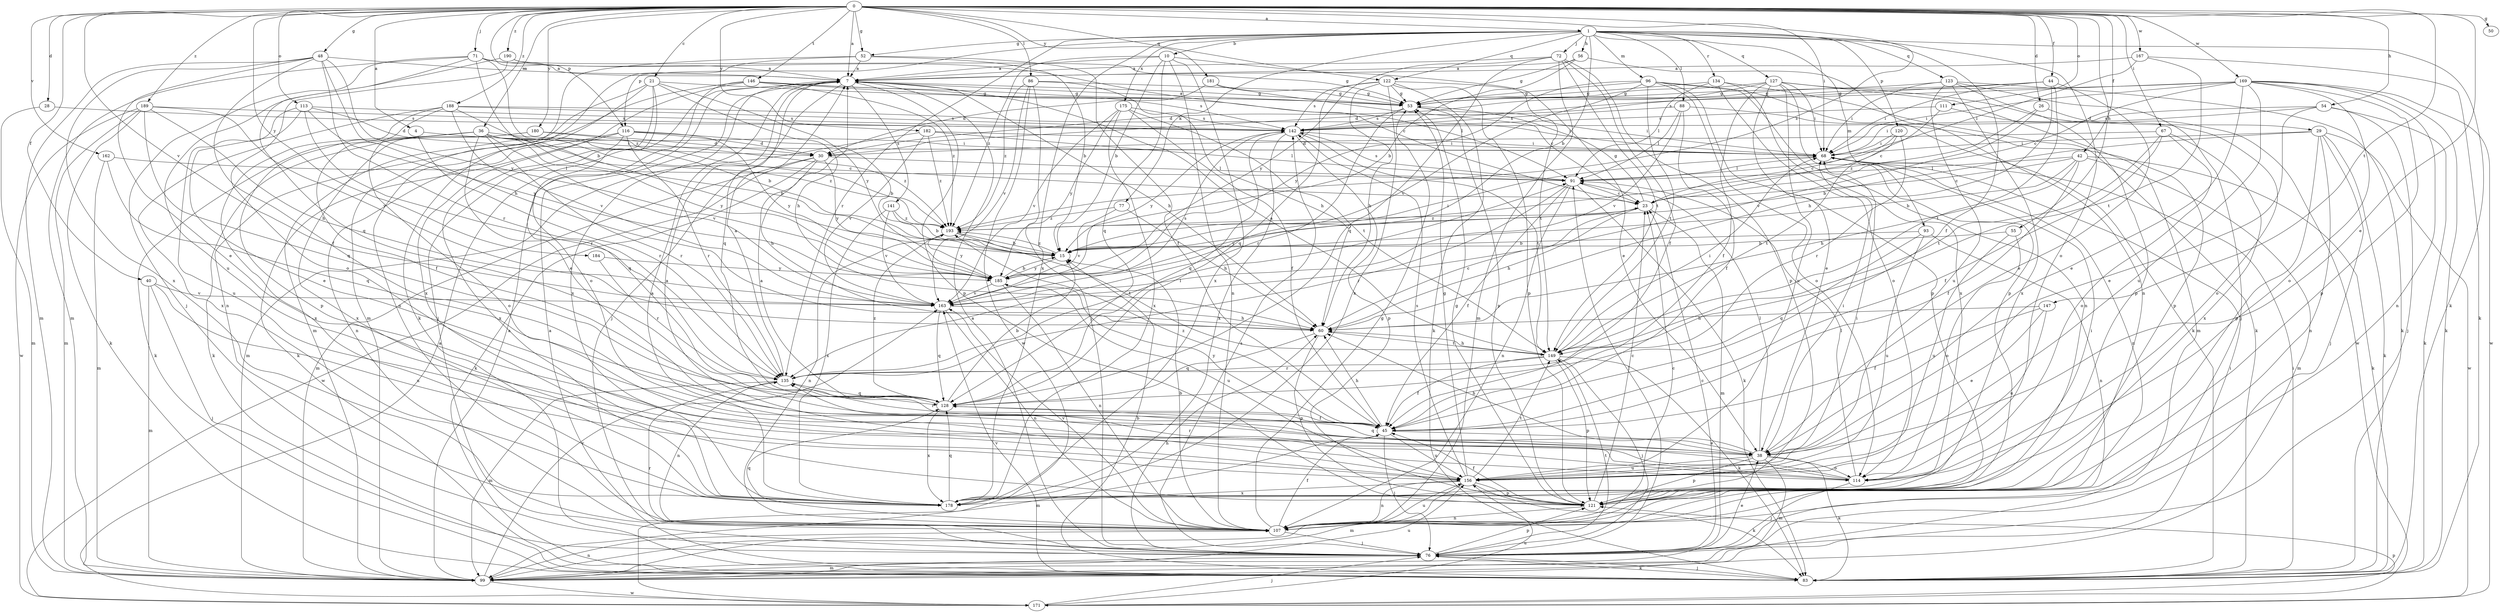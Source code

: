 strict digraph  {
0;
1;
4;
7;
10;
15;
21;
23;
26;
28;
29;
30;
36;
38;
40;
42;
44;
45;
48;
50;
52;
53;
54;
55;
56;
60;
67;
68;
71;
72;
76;
77;
83;
86;
88;
91;
93;
96;
99;
107;
111;
113;
114;
116;
120;
121;
122;
123;
127;
128;
134;
135;
141;
142;
146;
147;
149;
156;
162;
163;
167;
169;
171;
175;
178;
180;
181;
182;
184;
185;
188;
189;
190;
193;
0 -> 1  [label=a];
0 -> 4  [label=a];
0 -> 7  [label=a];
0 -> 21  [label=c];
0 -> 26  [label=d];
0 -> 28  [label=d];
0 -> 36  [label=e];
0 -> 38  [label=e];
0 -> 40  [label=f];
0 -> 42  [label=f];
0 -> 44  [label=f];
0 -> 48  [label=g];
0 -> 50  [label=g];
0 -> 52  [label=g];
0 -> 54  [label=h];
0 -> 55  [label=h];
0 -> 67  [label=i];
0 -> 68  [label=i];
0 -> 71  [label=j];
0 -> 86  [label=l];
0 -> 111  [label=o];
0 -> 113  [label=o];
0 -> 116  [label=p];
0 -> 122  [label=q];
0 -> 146  [label=t];
0 -> 147  [label=t];
0 -> 162  [label=v];
0 -> 163  [label=v];
0 -> 167  [label=w];
0 -> 169  [label=w];
0 -> 180  [label=y];
0 -> 181  [label=y];
0 -> 182  [label=y];
0 -> 184  [label=y];
0 -> 188  [label=z];
0 -> 189  [label=z];
0 -> 190  [label=z];
0 -> 193  [label=z];
1 -> 10  [label=b];
1 -> 15  [label=b];
1 -> 45  [label=f];
1 -> 52  [label=g];
1 -> 56  [label=h];
1 -> 72  [label=j];
1 -> 77  [label=k];
1 -> 83  [label=k];
1 -> 88  [label=l];
1 -> 93  [label=m];
1 -> 96  [label=m];
1 -> 114  [label=o];
1 -> 116  [label=p];
1 -> 120  [label=p];
1 -> 122  [label=q];
1 -> 123  [label=q];
1 -> 127  [label=q];
1 -> 134  [label=r];
1 -> 135  [label=r];
1 -> 175  [label=x];
1 -> 178  [label=x];
4 -> 68  [label=i];
4 -> 135  [label=r];
7 -> 53  [label=g];
7 -> 60  [label=h];
7 -> 76  [label=j];
7 -> 121  [label=p];
7 -> 128  [label=q];
7 -> 141  [label=s];
7 -> 178  [label=x];
10 -> 7  [label=a];
10 -> 15  [label=b];
10 -> 38  [label=e];
10 -> 107  [label=n];
10 -> 128  [label=q];
10 -> 178  [label=x];
10 -> 193  [label=z];
15 -> 68  [label=i];
15 -> 185  [label=y];
15 -> 193  [label=z];
21 -> 53  [label=g];
21 -> 60  [label=h];
21 -> 76  [label=j];
21 -> 99  [label=m];
21 -> 107  [label=n];
21 -> 114  [label=o];
21 -> 185  [label=y];
23 -> 53  [label=g];
23 -> 60  [label=h];
23 -> 99  [label=m];
23 -> 185  [label=y];
23 -> 193  [label=z];
26 -> 29  [label=d];
26 -> 163  [label=v];
26 -> 193  [label=z];
28 -> 99  [label=m];
28 -> 142  [label=s];
29 -> 15  [label=b];
29 -> 68  [label=i];
29 -> 76  [label=j];
29 -> 83  [label=k];
29 -> 107  [label=n];
29 -> 121  [label=p];
29 -> 171  [label=w];
30 -> 60  [label=h];
30 -> 83  [label=k];
30 -> 91  [label=l];
30 -> 99  [label=m];
30 -> 171  [label=w];
30 -> 185  [label=y];
36 -> 15  [label=b];
36 -> 23  [label=c];
36 -> 68  [label=i];
36 -> 83  [label=k];
36 -> 114  [label=o];
36 -> 128  [label=q];
36 -> 135  [label=r];
36 -> 163  [label=v];
36 -> 178  [label=x];
36 -> 185  [label=y];
36 -> 193  [label=z];
38 -> 60  [label=h];
38 -> 68  [label=i];
38 -> 83  [label=k];
38 -> 91  [label=l];
38 -> 99  [label=m];
38 -> 114  [label=o];
38 -> 121  [label=p];
38 -> 128  [label=q];
38 -> 156  [label=u];
40 -> 76  [label=j];
40 -> 99  [label=m];
40 -> 156  [label=u];
40 -> 163  [label=v];
42 -> 15  [label=b];
42 -> 23  [label=c];
42 -> 45  [label=f];
42 -> 60  [label=h];
42 -> 83  [label=k];
42 -> 91  [label=l];
42 -> 99  [label=m];
44 -> 30  [label=d];
44 -> 38  [label=e];
44 -> 53  [label=g];
44 -> 60  [label=h];
44 -> 68  [label=i];
44 -> 149  [label=t];
45 -> 38  [label=e];
45 -> 60  [label=h];
45 -> 76  [label=j];
45 -> 99  [label=m];
45 -> 135  [label=r];
45 -> 156  [label=u];
45 -> 185  [label=y];
45 -> 193  [label=z];
48 -> 7  [label=a];
48 -> 38  [label=e];
48 -> 45  [label=f];
48 -> 60  [label=h];
48 -> 99  [label=m];
48 -> 135  [label=r];
48 -> 178  [label=x];
48 -> 185  [label=y];
52 -> 7  [label=a];
52 -> 15  [label=b];
52 -> 45  [label=f];
52 -> 83  [label=k];
52 -> 99  [label=m];
53 -> 7  [label=a];
53 -> 68  [label=i];
53 -> 121  [label=p];
53 -> 135  [label=r];
53 -> 142  [label=s];
54 -> 38  [label=e];
54 -> 68  [label=i];
54 -> 76  [label=j];
54 -> 83  [label=k];
54 -> 142  [label=s];
55 -> 15  [label=b];
55 -> 114  [label=o];
55 -> 156  [label=u];
56 -> 7  [label=a];
56 -> 15  [label=b];
56 -> 53  [label=g];
56 -> 107  [label=n];
60 -> 23  [label=c];
60 -> 121  [label=p];
60 -> 128  [label=q];
60 -> 149  [label=t];
67 -> 30  [label=d];
67 -> 45  [label=f];
67 -> 114  [label=o];
67 -> 149  [label=t];
67 -> 178  [label=x];
68 -> 91  [label=l];
68 -> 107  [label=n];
71 -> 7  [label=a];
71 -> 15  [label=b];
71 -> 23  [label=c];
71 -> 76  [label=j];
71 -> 99  [label=m];
71 -> 128  [label=q];
71 -> 193  [label=z];
72 -> 7  [label=a];
72 -> 45  [label=f];
72 -> 99  [label=m];
72 -> 121  [label=p];
72 -> 128  [label=q];
72 -> 149  [label=t];
72 -> 185  [label=y];
76 -> 7  [label=a];
76 -> 23  [label=c];
76 -> 38  [label=e];
76 -> 60  [label=h];
76 -> 83  [label=k];
76 -> 91  [label=l];
76 -> 99  [label=m];
76 -> 121  [label=p];
76 -> 135  [label=r];
76 -> 142  [label=s];
76 -> 149  [label=t];
77 -> 60  [label=h];
77 -> 163  [label=v];
77 -> 193  [label=z];
83 -> 7  [label=a];
83 -> 15  [label=b];
83 -> 68  [label=i];
83 -> 76  [label=j];
83 -> 163  [label=v];
86 -> 53  [label=g];
86 -> 60  [label=h];
86 -> 76  [label=j];
86 -> 163  [label=v];
86 -> 171  [label=w];
86 -> 193  [label=z];
88 -> 45  [label=f];
88 -> 91  [label=l];
88 -> 121  [label=p];
88 -> 142  [label=s];
88 -> 163  [label=v];
91 -> 23  [label=c];
91 -> 45  [label=f];
91 -> 83  [label=k];
91 -> 107  [label=n];
91 -> 135  [label=r];
91 -> 142  [label=s];
93 -> 15  [label=b];
93 -> 107  [label=n];
93 -> 128  [label=q];
93 -> 156  [label=u];
96 -> 53  [label=g];
96 -> 83  [label=k];
96 -> 107  [label=n];
96 -> 114  [label=o];
96 -> 121  [label=p];
96 -> 149  [label=t];
96 -> 163  [label=v];
96 -> 185  [label=y];
99 -> 7  [label=a];
99 -> 68  [label=i];
99 -> 107  [label=n];
99 -> 156  [label=u];
99 -> 163  [label=v];
99 -> 171  [label=w];
107 -> 15  [label=b];
107 -> 23  [label=c];
107 -> 45  [label=f];
107 -> 53  [label=g];
107 -> 76  [label=j];
107 -> 128  [label=q];
107 -> 156  [label=u];
107 -> 163  [label=v];
111 -> 23  [label=c];
111 -> 114  [label=o];
111 -> 142  [label=s];
113 -> 30  [label=d];
113 -> 38  [label=e];
113 -> 135  [label=r];
113 -> 142  [label=s];
113 -> 156  [label=u];
113 -> 185  [label=y];
114 -> 7  [label=a];
114 -> 76  [label=j];
114 -> 91  [label=l];
114 -> 135  [label=r];
116 -> 15  [label=b];
116 -> 30  [label=d];
116 -> 83  [label=k];
116 -> 107  [label=n];
116 -> 135  [label=r];
116 -> 178  [label=x];
116 -> 185  [label=y];
120 -> 23  [label=c];
120 -> 68  [label=i];
120 -> 135  [label=r];
120 -> 149  [label=t];
121 -> 23  [label=c];
121 -> 45  [label=f];
121 -> 53  [label=g];
121 -> 107  [label=n];
122 -> 53  [label=g];
122 -> 60  [label=h];
122 -> 83  [label=k];
122 -> 121  [label=p];
122 -> 128  [label=q];
122 -> 142  [label=s];
122 -> 149  [label=t];
122 -> 178  [label=x];
123 -> 53  [label=g];
123 -> 68  [label=i];
123 -> 76  [label=j];
123 -> 83  [label=k];
123 -> 121  [label=p];
123 -> 156  [label=u];
123 -> 178  [label=x];
127 -> 30  [label=d];
127 -> 38  [label=e];
127 -> 45  [label=f];
127 -> 53  [label=g];
127 -> 68  [label=i];
127 -> 99  [label=m];
127 -> 121  [label=p];
127 -> 156  [label=u];
127 -> 171  [label=w];
128 -> 15  [label=b];
128 -> 45  [label=f];
128 -> 178  [label=x];
128 -> 193  [label=z];
134 -> 53  [label=g];
134 -> 83  [label=k];
134 -> 91  [label=l];
134 -> 114  [label=o];
134 -> 178  [label=x];
135 -> 7  [label=a];
135 -> 91  [label=l];
135 -> 99  [label=m];
135 -> 107  [label=n];
135 -> 128  [label=q];
141 -> 15  [label=b];
141 -> 163  [label=v];
141 -> 178  [label=x];
141 -> 193  [label=z];
142 -> 68  [label=i];
142 -> 121  [label=p];
142 -> 128  [label=q];
142 -> 149  [label=t];
142 -> 178  [label=x];
142 -> 185  [label=y];
146 -> 38  [label=e];
146 -> 53  [label=g];
146 -> 91  [label=l];
146 -> 107  [label=n];
146 -> 142  [label=s];
146 -> 178  [label=x];
146 -> 193  [label=z];
147 -> 38  [label=e];
147 -> 45  [label=f];
147 -> 60  [label=h];
147 -> 156  [label=u];
149 -> 7  [label=a];
149 -> 45  [label=f];
149 -> 60  [label=h];
149 -> 68  [label=i];
149 -> 76  [label=j];
149 -> 83  [label=k];
149 -> 121  [label=p];
149 -> 135  [label=r];
156 -> 7  [label=a];
156 -> 53  [label=g];
156 -> 68  [label=i];
156 -> 83  [label=k];
156 -> 99  [label=m];
156 -> 107  [label=n];
156 -> 121  [label=p];
156 -> 142  [label=s];
156 -> 149  [label=t];
156 -> 178  [label=x];
162 -> 91  [label=l];
162 -> 99  [label=m];
162 -> 128  [label=q];
163 -> 60  [label=h];
163 -> 107  [label=n];
163 -> 128  [label=q];
163 -> 142  [label=s];
167 -> 7  [label=a];
167 -> 83  [label=k];
167 -> 91  [label=l];
167 -> 149  [label=t];
169 -> 23  [label=c];
169 -> 38  [label=e];
169 -> 53  [label=g];
169 -> 68  [label=i];
169 -> 83  [label=k];
169 -> 107  [label=n];
169 -> 114  [label=o];
169 -> 121  [label=p];
169 -> 142  [label=s];
169 -> 156  [label=u];
169 -> 171  [label=w];
171 -> 7  [label=a];
171 -> 76  [label=j];
171 -> 121  [label=p];
171 -> 156  [label=u];
175 -> 45  [label=f];
175 -> 142  [label=s];
175 -> 149  [label=t];
175 -> 163  [label=v];
175 -> 178  [label=x];
175 -> 185  [label=y];
178 -> 7  [label=a];
178 -> 68  [label=i];
178 -> 128  [label=q];
180 -> 30  [label=d];
180 -> 83  [label=k];
180 -> 178  [label=x];
180 -> 193  [label=z];
181 -> 23  [label=c];
181 -> 30  [label=d];
181 -> 53  [label=g];
182 -> 68  [label=i];
182 -> 91  [label=l];
182 -> 99  [label=m];
182 -> 163  [label=v];
182 -> 193  [label=z];
184 -> 135  [label=r];
184 -> 185  [label=y];
185 -> 15  [label=b];
185 -> 107  [label=n];
185 -> 156  [label=u];
185 -> 163  [label=v];
188 -> 15  [label=b];
188 -> 45  [label=f];
188 -> 68  [label=i];
188 -> 121  [label=p];
188 -> 142  [label=s];
188 -> 163  [label=v];
188 -> 178  [label=x];
189 -> 60  [label=h];
189 -> 83  [label=k];
189 -> 99  [label=m];
189 -> 128  [label=q];
189 -> 142  [label=s];
189 -> 163  [label=v];
189 -> 171  [label=w];
190 -> 7  [label=a];
190 -> 53  [label=g];
190 -> 114  [label=o];
190 -> 156  [label=u];
193 -> 15  [label=b];
193 -> 107  [label=n];
193 -> 149  [label=t];
193 -> 185  [label=y];
}

